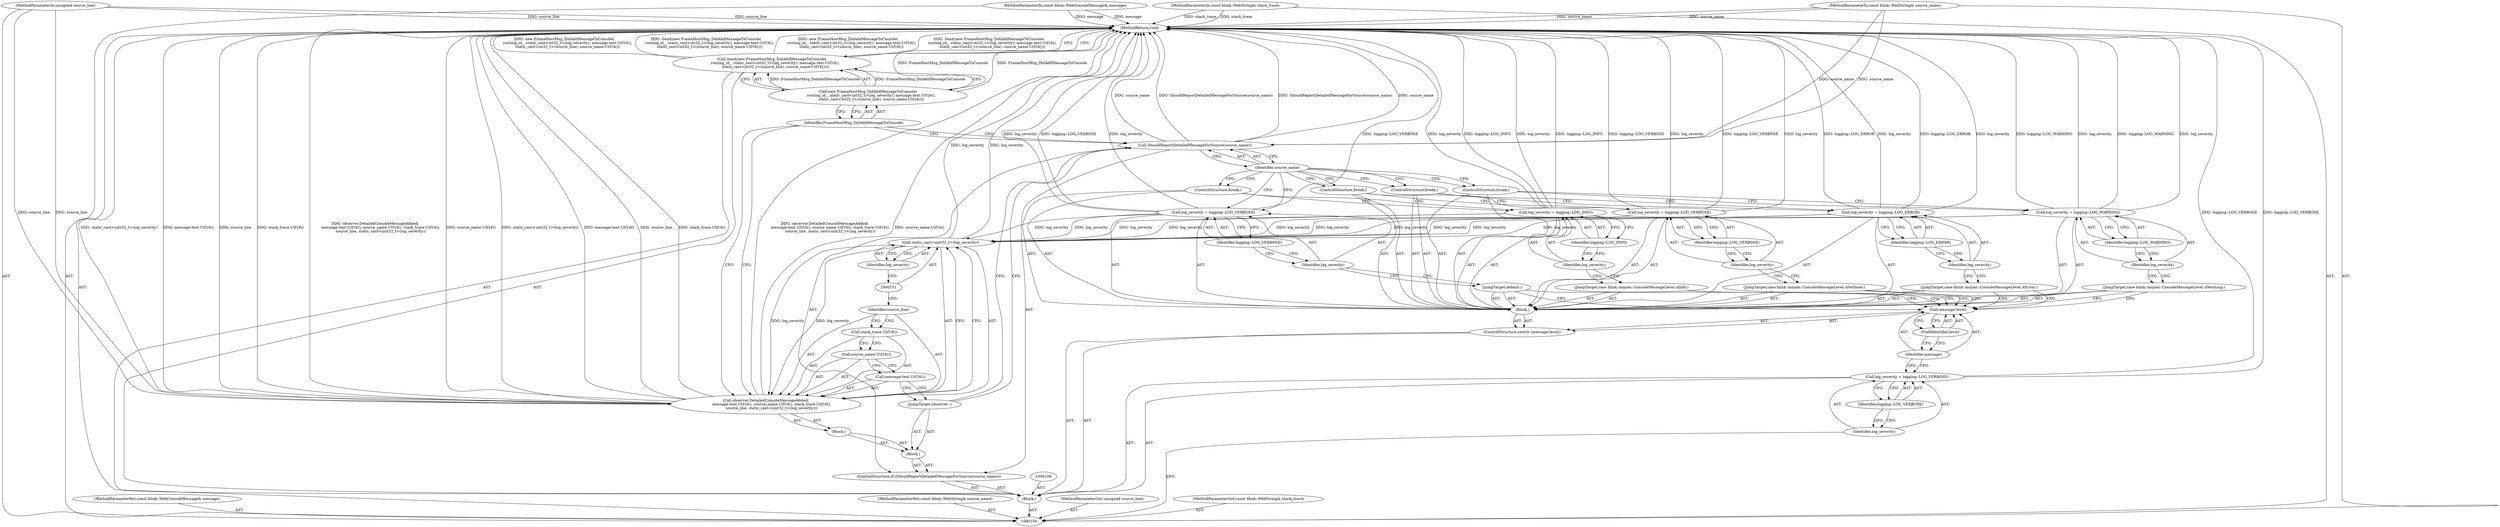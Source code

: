 digraph "1_Chrome_f03ea5a5c2ff26e239dfd23e263b15da2d9cee93_2" {
"1000156" [label="(MethodReturn,void)"];
"1000119" [label="(ControlStructure,break;)"];
"1000120" [label="(JumpTarget,case blink::mojom::ConsoleMessageLevel::kInfo:)"];
"1000123" [label="(Identifier,logging::LOG_INFO)"];
"1000121" [label="(Call,log_severity = logging::LOG_INFO)"];
"1000122" [label="(Identifier,log_severity)"];
"1000124" [label="(ControlStructure,break;)"];
"1000125" [label="(JumpTarget,case blink::mojom::ConsoleMessageLevel::kWarning:)"];
"1000128" [label="(Identifier,logging::LOG_WARNING)"];
"1000126" [label="(Call,log_severity = logging::LOG_WARNING)"];
"1000127" [label="(Identifier,log_severity)"];
"1000129" [label="(ControlStructure,break;)"];
"1000130" [label="(JumpTarget,case blink::mojom::ConsoleMessageLevel::kError:)"];
"1000133" [label="(Identifier,logging::LOG_ERROR)"];
"1000131" [label="(Call,log_severity = logging::LOG_ERROR)"];
"1000132" [label="(Identifier,log_severity)"];
"1000134" [label="(ControlStructure,break;)"];
"1000101" [label="(MethodParameterIn,const blink::WebConsoleMessage& message)"];
"1000208" [label="(MethodParameterOut,const blink::WebConsoleMessage& message)"];
"1000135" [label="(JumpTarget,default:)"];
"1000138" [label="(Identifier,logging::LOG_VERBOSE)"];
"1000136" [label="(Call,log_severity = logging::LOG_VERBOSE)"];
"1000137" [label="(Identifier,log_severity)"];
"1000139" [label="(ControlStructure,if (ShouldReportDetailedMessageForSource(source_name)))"];
"1000141" [label="(Identifier,source_name)"];
"1000142" [label="(Block,)"];
"1000140" [label="(Call,ShouldReportDetailedMessageForSource(source_name))"];
"1000143" [label="(JumpTarget,observer :)"];
"1000144" [label="(Block,)"];
"1000145" [label="(Call,observer.DetailedConsoleMessageAdded(\n          message.text.Utf16(), source_name.Utf16(), stack_trace.Utf16(),\n          source_line, static_cast<uint32_t>(log_severity)))"];
"1000146" [label="(Call,message.text.Utf16())"];
"1000147" [label="(Call,source_name.Utf16())"];
"1000148" [label="(Call,stack_trace.Utf16())"];
"1000149" [label="(Identifier,source_line)"];
"1000150" [label="(Call,static_cast<uint32_t>(log_severity))"];
"1000152" [label="(Identifier,log_severity)"];
"1000102" [label="(MethodParameterIn,const blink::WebString& source_name)"];
"1000209" [label="(MethodParameterOut,const blink::WebString& source_name)"];
"1000155" [label="(Identifier,FrameHostMsg_DidAddMessageToConsole)"];
"1000153" [label="(Call,Send(new FrameHostMsg_DidAddMessageToConsole(\n      routing_id_, static_cast<int32_t>(log_severity), message.text.Utf16(),\n      static_cast<int32_t>(source_line), source_name.Utf16())))"];
"1000154" [label="(Call,new FrameHostMsg_DidAddMessageToConsole(\n      routing_id_, static_cast<int32_t>(log_severity), message.text.Utf16(),\n      static_cast<int32_t>(source_line), source_name.Utf16()))"];
"1000103" [label="(MethodParameterIn,unsigned source_line)"];
"1000210" [label="(MethodParameterOut,unsigned source_line)"];
"1000104" [label="(MethodParameterIn,const blink::WebString& stack_trace)"];
"1000211" [label="(MethodParameterOut,const blink::WebString& stack_trace)"];
"1000105" [label="(Block,)"];
"1000107" [label="(Call,log_severity = logging::LOG_VERBOSE)"];
"1000108" [label="(Identifier,log_severity)"];
"1000109" [label="(Identifier,logging::LOG_VERBOSE)"];
"1000111" [label="(Call,message.level)"];
"1000112" [label="(Identifier,message)"];
"1000113" [label="(FieldIdentifier,level)"];
"1000110" [label="(ControlStructure,switch (message.level))"];
"1000114" [label="(Block,)"];
"1000115" [label="(JumpTarget,case blink::mojom::ConsoleMessageLevel::kVerbose:)"];
"1000118" [label="(Identifier,logging::LOG_VERBOSE)"];
"1000116" [label="(Call,log_severity = logging::LOG_VERBOSE)"];
"1000117" [label="(Identifier,log_severity)"];
"1000156" -> "1000100"  [label="AST: "];
"1000156" -> "1000153"  [label="CFG: "];
"1000116" -> "1000156"  [label="DDG: log_severity"];
"1000116" -> "1000156"  [label="DDG: logging::LOG_VERBOSE"];
"1000104" -> "1000156"  [label="DDG: stack_trace"];
"1000153" -> "1000156"  [label="DDG: new FrameHostMsg_DidAddMessageToConsole(\n      routing_id_, static_cast<int32_t>(log_severity), message.text.Utf16(),\n      static_cast<int32_t>(source_line), source_name.Utf16())"];
"1000153" -> "1000156"  [label="DDG: Send(new FrameHostMsg_DidAddMessageToConsole(\n      routing_id_, static_cast<int32_t>(log_severity), message.text.Utf16(),\n      static_cast<int32_t>(source_line), source_name.Utf16()))"];
"1000101" -> "1000156"  [label="DDG: message"];
"1000145" -> "1000156"  [label="DDG: static_cast<uint32_t>(log_severity)"];
"1000145" -> "1000156"  [label="DDG: message.text.Utf16()"];
"1000145" -> "1000156"  [label="DDG: source_line"];
"1000145" -> "1000156"  [label="DDG: stack_trace.Utf16()"];
"1000145" -> "1000156"  [label="DDG: observer.DetailedConsoleMessageAdded(\n          message.text.Utf16(), source_name.Utf16(), stack_trace.Utf16(),\n          source_line, static_cast<uint32_t>(log_severity))"];
"1000145" -> "1000156"  [label="DDG: source_name.Utf16()"];
"1000121" -> "1000156"  [label="DDG: logging::LOG_INFO"];
"1000121" -> "1000156"  [label="DDG: log_severity"];
"1000131" -> "1000156"  [label="DDG: log_severity"];
"1000131" -> "1000156"  [label="DDG: logging::LOG_ERROR"];
"1000140" -> "1000156"  [label="DDG: source_name"];
"1000140" -> "1000156"  [label="DDG: ShouldReportDetailedMessageForSource(source_name)"];
"1000150" -> "1000156"  [label="DDG: log_severity"];
"1000154" -> "1000156"  [label="DDG: FrameHostMsg_DidAddMessageToConsole"];
"1000103" -> "1000156"  [label="DDG: source_line"];
"1000126" -> "1000156"  [label="DDG: log_severity"];
"1000126" -> "1000156"  [label="DDG: logging::LOG_WARNING"];
"1000102" -> "1000156"  [label="DDG: source_name"];
"1000136" -> "1000156"  [label="DDG: logging::LOG_VERBOSE"];
"1000136" -> "1000156"  [label="DDG: log_severity"];
"1000107" -> "1000156"  [label="DDG: logging::LOG_VERBOSE"];
"1000119" -> "1000114"  [label="AST: "];
"1000119" -> "1000116"  [label="CFG: "];
"1000141" -> "1000119"  [label="CFG: "];
"1000120" -> "1000114"  [label="AST: "];
"1000120" -> "1000111"  [label="CFG: "];
"1000122" -> "1000120"  [label="CFG: "];
"1000123" -> "1000121"  [label="AST: "];
"1000123" -> "1000122"  [label="CFG: "];
"1000121" -> "1000123"  [label="CFG: "];
"1000121" -> "1000114"  [label="AST: "];
"1000121" -> "1000123"  [label="CFG: "];
"1000122" -> "1000121"  [label="AST: "];
"1000123" -> "1000121"  [label="AST: "];
"1000124" -> "1000121"  [label="CFG: "];
"1000121" -> "1000156"  [label="DDG: logging::LOG_INFO"];
"1000121" -> "1000156"  [label="DDG: log_severity"];
"1000121" -> "1000150"  [label="DDG: log_severity"];
"1000122" -> "1000121"  [label="AST: "];
"1000122" -> "1000120"  [label="CFG: "];
"1000123" -> "1000122"  [label="CFG: "];
"1000124" -> "1000114"  [label="AST: "];
"1000124" -> "1000121"  [label="CFG: "];
"1000141" -> "1000124"  [label="CFG: "];
"1000125" -> "1000114"  [label="AST: "];
"1000125" -> "1000111"  [label="CFG: "];
"1000127" -> "1000125"  [label="CFG: "];
"1000128" -> "1000126"  [label="AST: "];
"1000128" -> "1000127"  [label="CFG: "];
"1000126" -> "1000128"  [label="CFG: "];
"1000126" -> "1000114"  [label="AST: "];
"1000126" -> "1000128"  [label="CFG: "];
"1000127" -> "1000126"  [label="AST: "];
"1000128" -> "1000126"  [label="AST: "];
"1000129" -> "1000126"  [label="CFG: "];
"1000126" -> "1000156"  [label="DDG: log_severity"];
"1000126" -> "1000156"  [label="DDG: logging::LOG_WARNING"];
"1000126" -> "1000150"  [label="DDG: log_severity"];
"1000127" -> "1000126"  [label="AST: "];
"1000127" -> "1000125"  [label="CFG: "];
"1000128" -> "1000127"  [label="CFG: "];
"1000129" -> "1000114"  [label="AST: "];
"1000129" -> "1000126"  [label="CFG: "];
"1000141" -> "1000129"  [label="CFG: "];
"1000130" -> "1000114"  [label="AST: "];
"1000130" -> "1000111"  [label="CFG: "];
"1000132" -> "1000130"  [label="CFG: "];
"1000133" -> "1000131"  [label="AST: "];
"1000133" -> "1000132"  [label="CFG: "];
"1000131" -> "1000133"  [label="CFG: "];
"1000131" -> "1000114"  [label="AST: "];
"1000131" -> "1000133"  [label="CFG: "];
"1000132" -> "1000131"  [label="AST: "];
"1000133" -> "1000131"  [label="AST: "];
"1000134" -> "1000131"  [label="CFG: "];
"1000131" -> "1000156"  [label="DDG: log_severity"];
"1000131" -> "1000156"  [label="DDG: logging::LOG_ERROR"];
"1000131" -> "1000150"  [label="DDG: log_severity"];
"1000132" -> "1000131"  [label="AST: "];
"1000132" -> "1000130"  [label="CFG: "];
"1000133" -> "1000132"  [label="CFG: "];
"1000134" -> "1000114"  [label="AST: "];
"1000134" -> "1000131"  [label="CFG: "];
"1000141" -> "1000134"  [label="CFG: "];
"1000101" -> "1000100"  [label="AST: "];
"1000101" -> "1000156"  [label="DDG: message"];
"1000208" -> "1000100"  [label="AST: "];
"1000135" -> "1000114"  [label="AST: "];
"1000135" -> "1000111"  [label="CFG: "];
"1000137" -> "1000135"  [label="CFG: "];
"1000138" -> "1000136"  [label="AST: "];
"1000138" -> "1000137"  [label="CFG: "];
"1000136" -> "1000138"  [label="CFG: "];
"1000136" -> "1000114"  [label="AST: "];
"1000136" -> "1000138"  [label="CFG: "];
"1000137" -> "1000136"  [label="AST: "];
"1000138" -> "1000136"  [label="AST: "];
"1000141" -> "1000136"  [label="CFG: "];
"1000136" -> "1000156"  [label="DDG: logging::LOG_VERBOSE"];
"1000136" -> "1000156"  [label="DDG: log_severity"];
"1000136" -> "1000150"  [label="DDG: log_severity"];
"1000137" -> "1000136"  [label="AST: "];
"1000137" -> "1000135"  [label="CFG: "];
"1000138" -> "1000137"  [label="CFG: "];
"1000139" -> "1000105"  [label="AST: "];
"1000140" -> "1000139"  [label="AST: "];
"1000142" -> "1000139"  [label="AST: "];
"1000141" -> "1000140"  [label="AST: "];
"1000141" -> "1000119"  [label="CFG: "];
"1000141" -> "1000124"  [label="CFG: "];
"1000141" -> "1000129"  [label="CFG: "];
"1000141" -> "1000134"  [label="CFG: "];
"1000141" -> "1000136"  [label="CFG: "];
"1000140" -> "1000141"  [label="CFG: "];
"1000142" -> "1000139"  [label="AST: "];
"1000143" -> "1000142"  [label="AST: "];
"1000144" -> "1000142"  [label="AST: "];
"1000140" -> "1000139"  [label="AST: "];
"1000140" -> "1000141"  [label="CFG: "];
"1000141" -> "1000140"  [label="AST: "];
"1000143" -> "1000140"  [label="CFG: "];
"1000155" -> "1000140"  [label="CFG: "];
"1000140" -> "1000156"  [label="DDG: source_name"];
"1000140" -> "1000156"  [label="DDG: ShouldReportDetailedMessageForSource(source_name)"];
"1000102" -> "1000140"  [label="DDG: source_name"];
"1000143" -> "1000142"  [label="AST: "];
"1000143" -> "1000140"  [label="CFG: "];
"1000146" -> "1000143"  [label="CFG: "];
"1000144" -> "1000142"  [label="AST: "];
"1000145" -> "1000144"  [label="AST: "];
"1000145" -> "1000144"  [label="AST: "];
"1000145" -> "1000150"  [label="CFG: "];
"1000146" -> "1000145"  [label="AST: "];
"1000147" -> "1000145"  [label="AST: "];
"1000148" -> "1000145"  [label="AST: "];
"1000149" -> "1000145"  [label="AST: "];
"1000150" -> "1000145"  [label="AST: "];
"1000155" -> "1000145"  [label="CFG: "];
"1000145" -> "1000156"  [label="DDG: static_cast<uint32_t>(log_severity)"];
"1000145" -> "1000156"  [label="DDG: message.text.Utf16()"];
"1000145" -> "1000156"  [label="DDG: source_line"];
"1000145" -> "1000156"  [label="DDG: stack_trace.Utf16()"];
"1000145" -> "1000156"  [label="DDG: observer.DetailedConsoleMessageAdded(\n          message.text.Utf16(), source_name.Utf16(), stack_trace.Utf16(),\n          source_line, static_cast<uint32_t>(log_severity))"];
"1000145" -> "1000156"  [label="DDG: source_name.Utf16()"];
"1000103" -> "1000145"  [label="DDG: source_line"];
"1000150" -> "1000145"  [label="DDG: log_severity"];
"1000146" -> "1000145"  [label="AST: "];
"1000146" -> "1000143"  [label="CFG: "];
"1000147" -> "1000146"  [label="CFG: "];
"1000147" -> "1000145"  [label="AST: "];
"1000147" -> "1000146"  [label="CFG: "];
"1000148" -> "1000147"  [label="CFG: "];
"1000148" -> "1000145"  [label="AST: "];
"1000148" -> "1000147"  [label="CFG: "];
"1000149" -> "1000148"  [label="CFG: "];
"1000149" -> "1000145"  [label="AST: "];
"1000149" -> "1000148"  [label="CFG: "];
"1000151" -> "1000149"  [label="CFG: "];
"1000150" -> "1000145"  [label="AST: "];
"1000150" -> "1000152"  [label="CFG: "];
"1000151" -> "1000150"  [label="AST: "];
"1000152" -> "1000150"  [label="AST: "];
"1000145" -> "1000150"  [label="CFG: "];
"1000150" -> "1000156"  [label="DDG: log_severity"];
"1000150" -> "1000145"  [label="DDG: log_severity"];
"1000116" -> "1000150"  [label="DDG: log_severity"];
"1000131" -> "1000150"  [label="DDG: log_severity"];
"1000126" -> "1000150"  [label="DDG: log_severity"];
"1000121" -> "1000150"  [label="DDG: log_severity"];
"1000136" -> "1000150"  [label="DDG: log_severity"];
"1000152" -> "1000150"  [label="AST: "];
"1000152" -> "1000151"  [label="CFG: "];
"1000150" -> "1000152"  [label="CFG: "];
"1000102" -> "1000100"  [label="AST: "];
"1000102" -> "1000156"  [label="DDG: source_name"];
"1000102" -> "1000140"  [label="DDG: source_name"];
"1000209" -> "1000100"  [label="AST: "];
"1000155" -> "1000154"  [label="AST: "];
"1000155" -> "1000145"  [label="CFG: "];
"1000155" -> "1000140"  [label="CFG: "];
"1000154" -> "1000155"  [label="CFG: "];
"1000153" -> "1000105"  [label="AST: "];
"1000153" -> "1000154"  [label="CFG: "];
"1000154" -> "1000153"  [label="AST: "];
"1000156" -> "1000153"  [label="CFG: "];
"1000153" -> "1000156"  [label="DDG: new FrameHostMsg_DidAddMessageToConsole(\n      routing_id_, static_cast<int32_t>(log_severity), message.text.Utf16(),\n      static_cast<int32_t>(source_line), source_name.Utf16())"];
"1000153" -> "1000156"  [label="DDG: Send(new FrameHostMsg_DidAddMessageToConsole(\n      routing_id_, static_cast<int32_t>(log_severity), message.text.Utf16(),\n      static_cast<int32_t>(source_line), source_name.Utf16()))"];
"1000154" -> "1000153"  [label="DDG: FrameHostMsg_DidAddMessageToConsole"];
"1000154" -> "1000153"  [label="AST: "];
"1000154" -> "1000155"  [label="CFG: "];
"1000155" -> "1000154"  [label="AST: "];
"1000153" -> "1000154"  [label="CFG: "];
"1000154" -> "1000156"  [label="DDG: FrameHostMsg_DidAddMessageToConsole"];
"1000154" -> "1000153"  [label="DDG: FrameHostMsg_DidAddMessageToConsole"];
"1000103" -> "1000100"  [label="AST: "];
"1000103" -> "1000156"  [label="DDG: source_line"];
"1000103" -> "1000145"  [label="DDG: source_line"];
"1000210" -> "1000100"  [label="AST: "];
"1000104" -> "1000100"  [label="AST: "];
"1000104" -> "1000156"  [label="DDG: stack_trace"];
"1000211" -> "1000100"  [label="AST: "];
"1000105" -> "1000100"  [label="AST: "];
"1000106" -> "1000105"  [label="AST: "];
"1000107" -> "1000105"  [label="AST: "];
"1000110" -> "1000105"  [label="AST: "];
"1000139" -> "1000105"  [label="AST: "];
"1000153" -> "1000105"  [label="AST: "];
"1000107" -> "1000105"  [label="AST: "];
"1000107" -> "1000109"  [label="CFG: "];
"1000108" -> "1000107"  [label="AST: "];
"1000109" -> "1000107"  [label="AST: "];
"1000112" -> "1000107"  [label="CFG: "];
"1000107" -> "1000156"  [label="DDG: logging::LOG_VERBOSE"];
"1000108" -> "1000107"  [label="AST: "];
"1000108" -> "1000100"  [label="CFG: "];
"1000109" -> "1000108"  [label="CFG: "];
"1000109" -> "1000107"  [label="AST: "];
"1000109" -> "1000108"  [label="CFG: "];
"1000107" -> "1000109"  [label="CFG: "];
"1000111" -> "1000110"  [label="AST: "];
"1000111" -> "1000113"  [label="CFG: "];
"1000112" -> "1000111"  [label="AST: "];
"1000113" -> "1000111"  [label="AST: "];
"1000115" -> "1000111"  [label="CFG: "];
"1000120" -> "1000111"  [label="CFG: "];
"1000125" -> "1000111"  [label="CFG: "];
"1000130" -> "1000111"  [label="CFG: "];
"1000135" -> "1000111"  [label="CFG: "];
"1000112" -> "1000111"  [label="AST: "];
"1000112" -> "1000107"  [label="CFG: "];
"1000113" -> "1000112"  [label="CFG: "];
"1000113" -> "1000111"  [label="AST: "];
"1000113" -> "1000112"  [label="CFG: "];
"1000111" -> "1000113"  [label="CFG: "];
"1000110" -> "1000105"  [label="AST: "];
"1000111" -> "1000110"  [label="AST: "];
"1000114" -> "1000110"  [label="AST: "];
"1000114" -> "1000110"  [label="AST: "];
"1000115" -> "1000114"  [label="AST: "];
"1000116" -> "1000114"  [label="AST: "];
"1000119" -> "1000114"  [label="AST: "];
"1000120" -> "1000114"  [label="AST: "];
"1000121" -> "1000114"  [label="AST: "];
"1000124" -> "1000114"  [label="AST: "];
"1000125" -> "1000114"  [label="AST: "];
"1000126" -> "1000114"  [label="AST: "];
"1000129" -> "1000114"  [label="AST: "];
"1000130" -> "1000114"  [label="AST: "];
"1000131" -> "1000114"  [label="AST: "];
"1000134" -> "1000114"  [label="AST: "];
"1000135" -> "1000114"  [label="AST: "];
"1000136" -> "1000114"  [label="AST: "];
"1000115" -> "1000114"  [label="AST: "];
"1000115" -> "1000111"  [label="CFG: "];
"1000117" -> "1000115"  [label="CFG: "];
"1000118" -> "1000116"  [label="AST: "];
"1000118" -> "1000117"  [label="CFG: "];
"1000116" -> "1000118"  [label="CFG: "];
"1000116" -> "1000114"  [label="AST: "];
"1000116" -> "1000118"  [label="CFG: "];
"1000117" -> "1000116"  [label="AST: "];
"1000118" -> "1000116"  [label="AST: "];
"1000119" -> "1000116"  [label="CFG: "];
"1000116" -> "1000156"  [label="DDG: log_severity"];
"1000116" -> "1000156"  [label="DDG: logging::LOG_VERBOSE"];
"1000116" -> "1000150"  [label="DDG: log_severity"];
"1000117" -> "1000116"  [label="AST: "];
"1000117" -> "1000115"  [label="CFG: "];
"1000118" -> "1000117"  [label="CFG: "];
}
